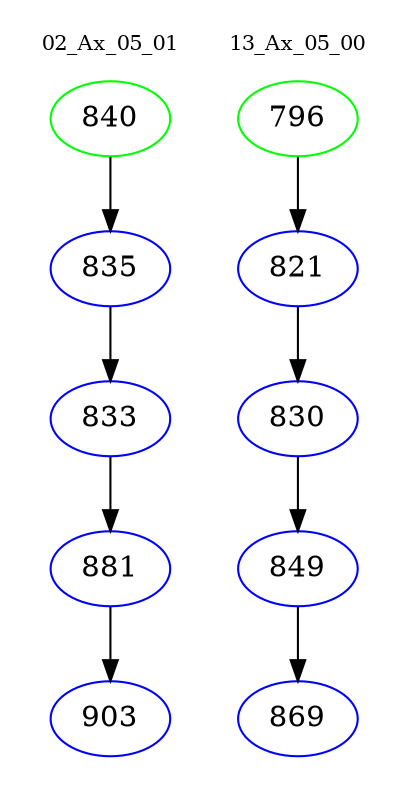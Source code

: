 digraph{
subgraph cluster_0 {
color = white
label = "02_Ax_05_01";
fontsize=10;
T0_840 [label="840", color="green"]
T0_840 -> T0_835 [color="black"]
T0_835 [label="835", color="blue"]
T0_835 -> T0_833 [color="black"]
T0_833 [label="833", color="blue"]
T0_833 -> T0_881 [color="black"]
T0_881 [label="881", color="blue"]
T0_881 -> T0_903 [color="black"]
T0_903 [label="903", color="blue"]
}
subgraph cluster_1 {
color = white
label = "13_Ax_05_00";
fontsize=10;
T1_796 [label="796", color="green"]
T1_796 -> T1_821 [color="black"]
T1_821 [label="821", color="blue"]
T1_821 -> T1_830 [color="black"]
T1_830 [label="830", color="blue"]
T1_830 -> T1_849 [color="black"]
T1_849 [label="849", color="blue"]
T1_849 -> T1_869 [color="black"]
T1_869 [label="869", color="blue"]
}
}
